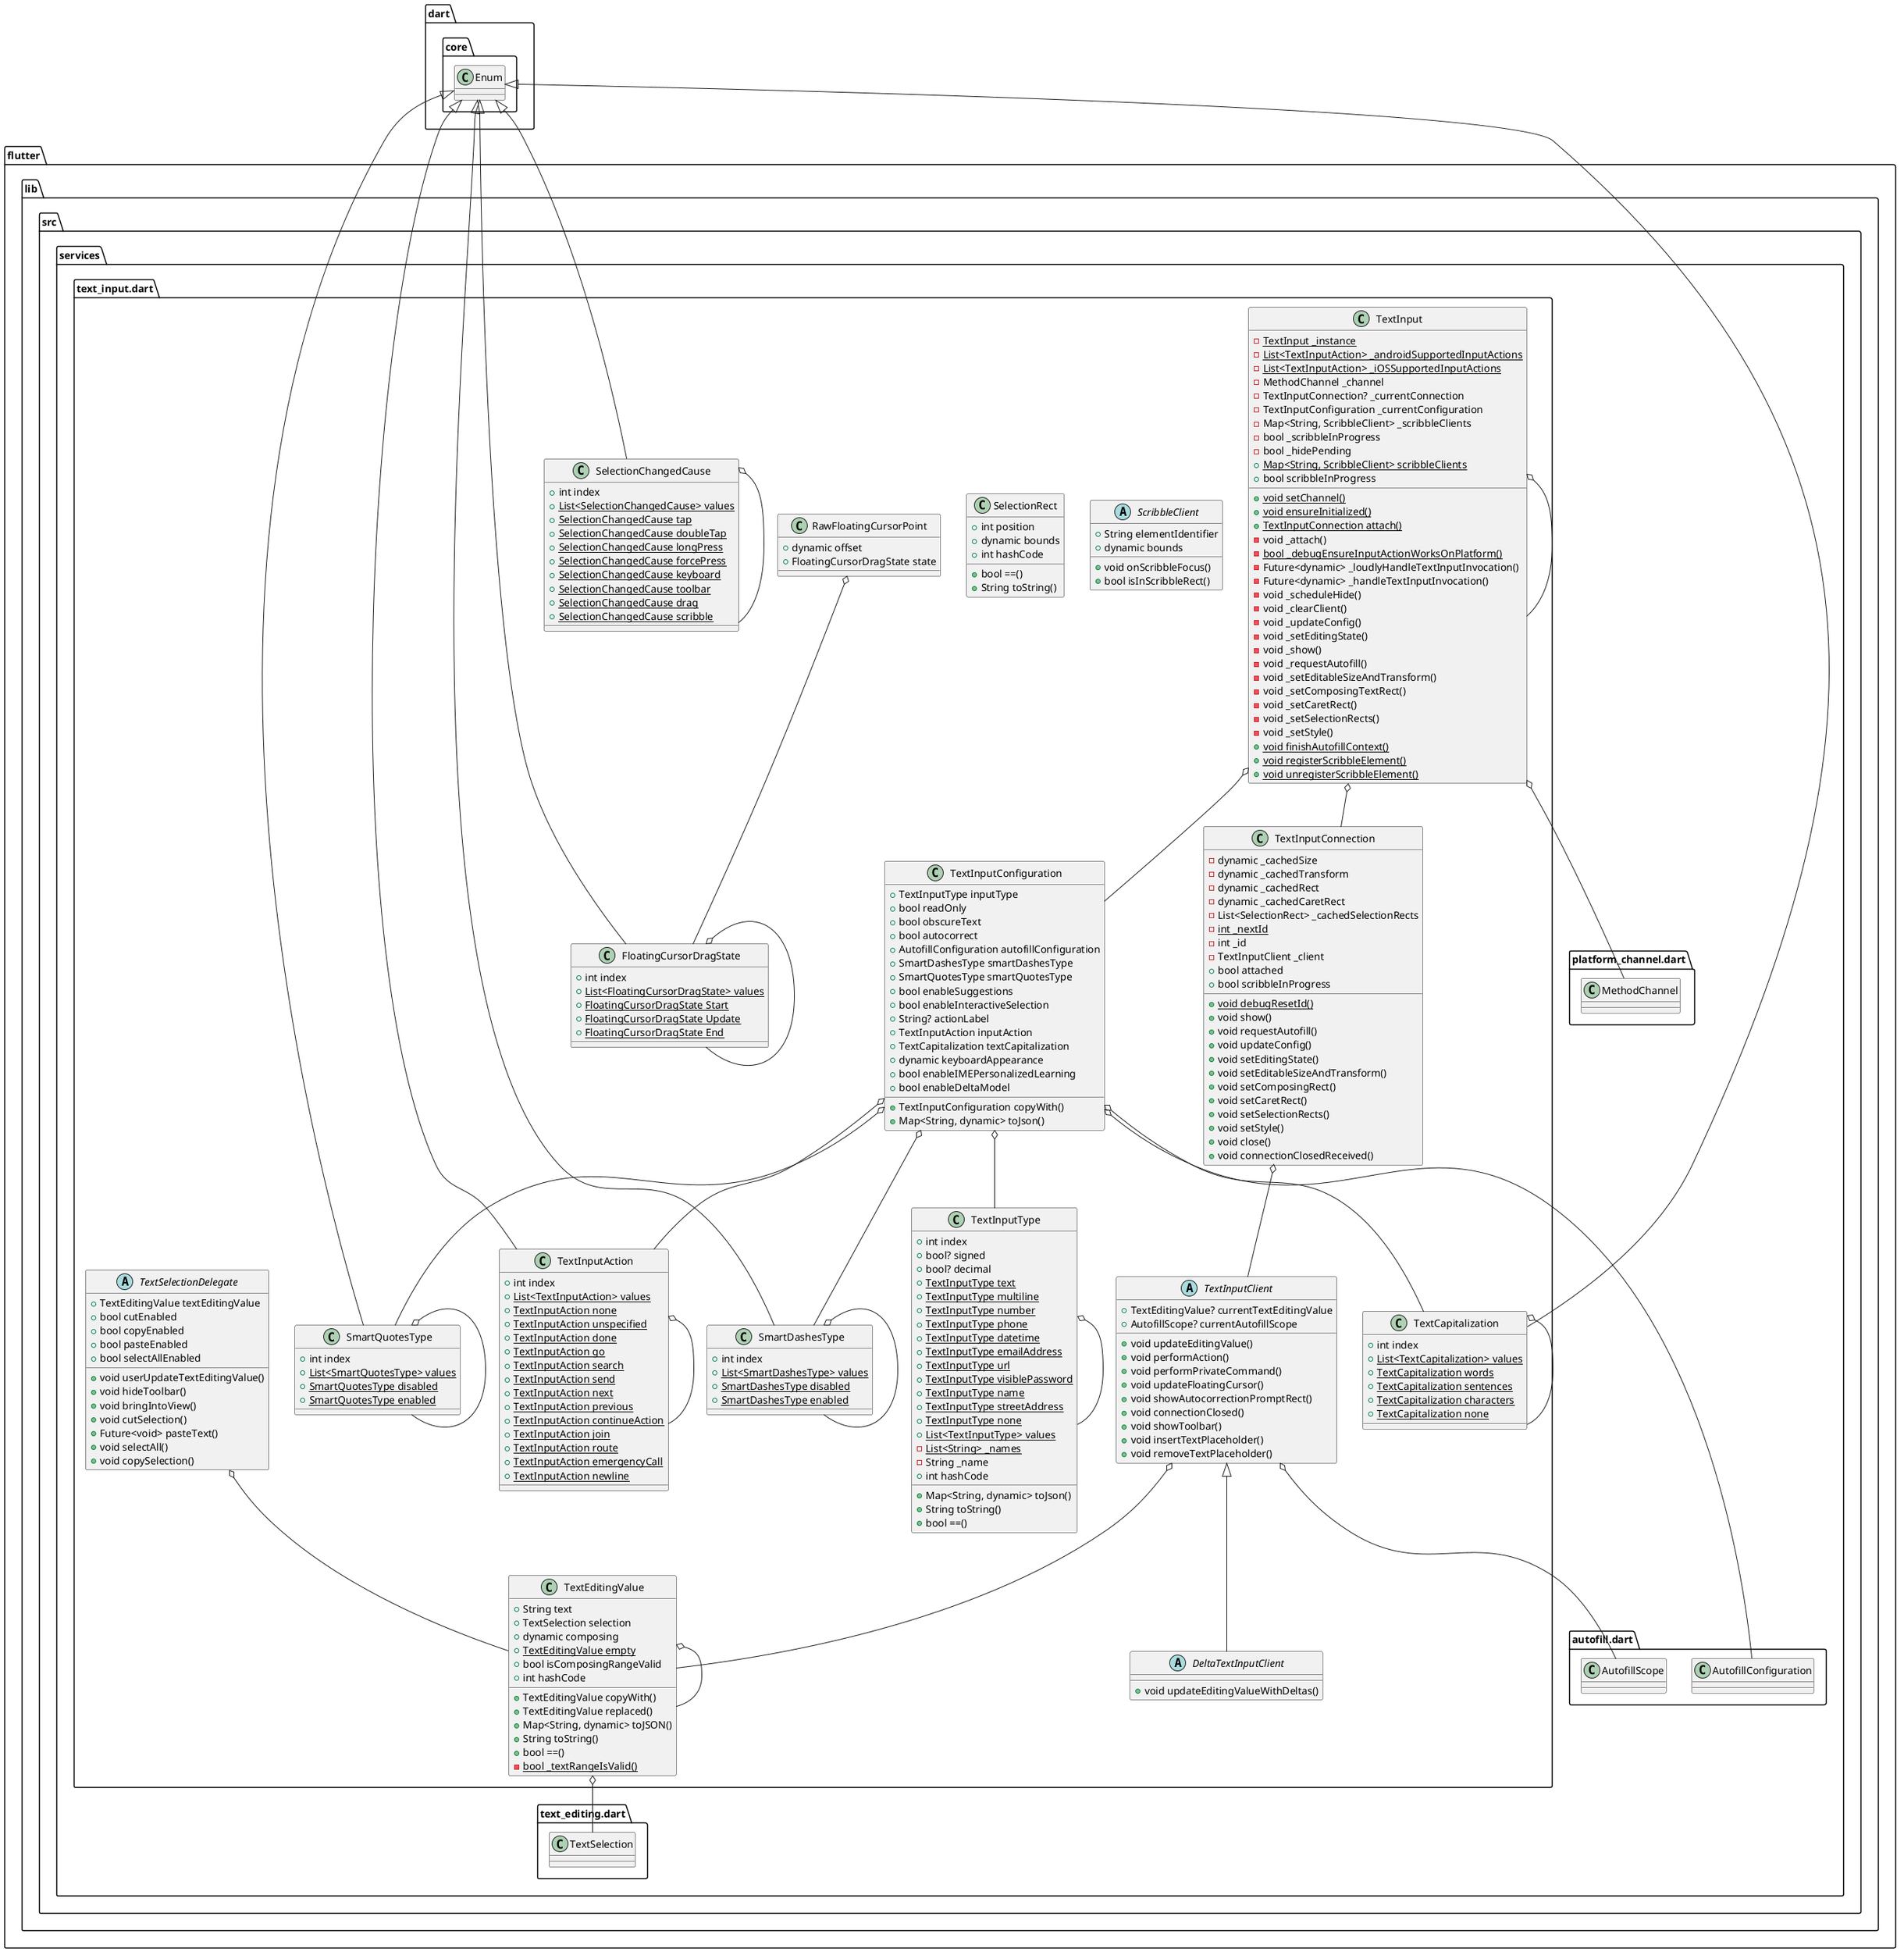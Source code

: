 @startuml
set namespaceSeparator ::

class "flutter::lib::src::services::text_input.dart::TextInputType" {
  +int index
  +bool? signed
  +bool? decimal
  {static} +TextInputType text
  {static} +TextInputType multiline
  {static} +TextInputType number
  {static} +TextInputType phone
  {static} +TextInputType datetime
  {static} +TextInputType emailAddress
  {static} +TextInputType url
  {static} +TextInputType visiblePassword
  {static} +TextInputType name
  {static} +TextInputType streetAddress
  {static} +TextInputType none
  {static} +List<TextInputType> values
  {static} -List<String> _names
  -String _name
  +int hashCode
  +Map<String, dynamic> toJson()
  +String toString()
  +bool ==()
}

"flutter::lib::src::services::text_input.dart::TextInputType" o-- "flutter::lib::src::services::text_input.dart::TextInputType"

class "flutter::lib::src::services::text_input.dart::TextInputConfiguration" {
  +TextInputType inputType
  +bool readOnly
  +bool obscureText
  +bool autocorrect
  +AutofillConfiguration autofillConfiguration
  +SmartDashesType smartDashesType
  +SmartQuotesType smartQuotesType
  +bool enableSuggestions
  +bool enableInteractiveSelection
  +String? actionLabel
  +TextInputAction inputAction
  +TextCapitalization textCapitalization
  +dynamic keyboardAppearance
  +bool enableIMEPersonalizedLearning
  +bool enableDeltaModel
  +TextInputConfiguration copyWith()
  +Map<String, dynamic> toJson()
}

"flutter::lib::src::services::text_input.dart::TextInputConfiguration" o-- "flutter::lib::src::services::text_input.dart::TextInputType"
"flutter::lib::src::services::text_input.dart::TextInputConfiguration" o-- "flutter::lib::src::services::autofill.dart::AutofillConfiguration"
"flutter::lib::src::services::text_input.dart::TextInputConfiguration" o-- "flutter::lib::src::services::text_input.dart::SmartDashesType"
"flutter::lib::src::services::text_input.dart::TextInputConfiguration" o-- "flutter::lib::src::services::text_input.dart::SmartQuotesType"
"flutter::lib::src::services::text_input.dart::TextInputConfiguration" o-- "flutter::lib::src::services::text_input.dart::TextInputAction"
"flutter::lib::src::services::text_input.dart::TextInputConfiguration" o-- "flutter::lib::src::services::text_input.dart::TextCapitalization"

class "flutter::lib::src::services::text_input.dart::RawFloatingCursorPoint" {
  +dynamic offset
  +FloatingCursorDragState state
}

"flutter::lib::src::services::text_input.dart::RawFloatingCursorPoint" o-- "flutter::lib::src::services::text_input.dart::FloatingCursorDragState"

class "flutter::lib::src::services::text_input.dart::TextEditingValue" {
  +String text
  +TextSelection selection
  +dynamic composing
  {static} +TextEditingValue empty
  +bool isComposingRangeValid
  +int hashCode
  +TextEditingValue copyWith()
  +TextEditingValue replaced()
  +Map<String, dynamic> toJSON()
  +String toString()
  +bool ==()
  {static} -bool _textRangeIsValid()
}

"flutter::lib::src::services::text_input.dart::TextEditingValue" o-- "flutter::lib::src::services::text_editing.dart::TextSelection"
"flutter::lib::src::services::text_input.dart::TextEditingValue" o-- "flutter::lib::src::services::text_input.dart::TextEditingValue"

abstract class "flutter::lib::src::services::text_input.dart::ScribbleClient" {
  +String elementIdentifier
  +dynamic bounds
  +void onScribbleFocus()
  +bool isInScribbleRect()
}

class "flutter::lib::src::services::text_input.dart::SelectionRect" {
  +int position
  +dynamic bounds
  +int hashCode
  +bool ==()
  +String toString()
}

class "flutter::lib::src::services::text_input.dart::TextInputConnection" {
  -dynamic _cachedSize
  -dynamic _cachedTransform
  -dynamic _cachedRect
  -dynamic _cachedCaretRect
  -List<SelectionRect> _cachedSelectionRects
  {static} -int _nextId
  -int _id
  -TextInputClient _client
  +bool attached
  +bool scribbleInProgress
  {static} +void debugResetId()
  +void show()
  +void requestAutofill()
  +void updateConfig()
  +void setEditingState()
  +void setEditableSizeAndTransform()
  +void setComposingRect()
  +void setCaretRect()
  +void setSelectionRects()
  +void setStyle()
  +void close()
  +void connectionClosedReceived()
}

"flutter::lib::src::services::text_input.dart::TextInputConnection" o-- "flutter::lib::src::services::text_input.dart::TextInputClient"

class "flutter::lib::src::services::text_input.dart::TextInput" {
  {static} -TextInput _instance
  {static} -List<TextInputAction> _androidSupportedInputActions
  {static} -List<TextInputAction> _iOSSupportedInputActions
  -MethodChannel _channel
  -TextInputConnection? _currentConnection
  -TextInputConfiguration _currentConfiguration
  -Map<String, ScribbleClient> _scribbleClients
  -bool _scribbleInProgress
  -bool _hidePending
  {static} +Map<String, ScribbleClient> scribbleClients
  +bool scribbleInProgress
  {static} +void setChannel()
  {static} +void ensureInitialized()
  {static} +TextInputConnection attach()
  -void _attach()
  {static} -bool _debugEnsureInputActionWorksOnPlatform()
  -Future<dynamic> _loudlyHandleTextInputInvocation()
  -Future<dynamic> _handleTextInputInvocation()
  -void _scheduleHide()
  -void _clearClient()
  -void _updateConfig()
  -void _setEditingState()
  -void _show()
  -void _requestAutofill()
  -void _setEditableSizeAndTransform()
  -void _setComposingTextRect()
  -void _setCaretRect()
  -void _setSelectionRects()
  -void _setStyle()
  {static} +void finishAutofillContext()
  {static} +void registerScribbleElement()
  {static} +void unregisterScribbleElement()
}

"flutter::lib::src::services::text_input.dart::TextInput" o-- "flutter::lib::src::services::text_input.dart::TextInput"
"flutter::lib::src::services::text_input.dart::TextInput" o-- "flutter::lib::src::services::platform_channel.dart::MethodChannel"
"flutter::lib::src::services::text_input.dart::TextInput" o-- "flutter::lib::src::services::text_input.dart::TextInputConnection"
"flutter::lib::src::services::text_input.dart::TextInput" o-- "flutter::lib::src::services::text_input.dart::TextInputConfiguration"

class "flutter::lib::src::services::text_input.dart::SmartDashesType" {
  +int index
  {static} +List<SmartDashesType> values
  {static} +SmartDashesType disabled
  {static} +SmartDashesType enabled
}

"flutter::lib::src::services::text_input.dart::SmartDashesType" o-- "flutter::lib::src::services::text_input.dart::SmartDashesType"
"dart::core::Enum" <|-- "flutter::lib::src::services::text_input.dart::SmartDashesType"

class "flutter::lib::src::services::text_input.dart::SmartQuotesType" {
  +int index
  {static} +List<SmartQuotesType> values
  {static} +SmartQuotesType disabled
  {static} +SmartQuotesType enabled
}

"flutter::lib::src::services::text_input.dart::SmartQuotesType" o-- "flutter::lib::src::services::text_input.dart::SmartQuotesType"
"dart::core::Enum" <|-- "flutter::lib::src::services::text_input.dart::SmartQuotesType"

class "flutter::lib::src::services::text_input.dart::TextInputAction" {
  +int index
  {static} +List<TextInputAction> values
  {static} +TextInputAction none
  {static} +TextInputAction unspecified
  {static} +TextInputAction done
  {static} +TextInputAction go
  {static} +TextInputAction search
  {static} +TextInputAction send
  {static} +TextInputAction next
  {static} +TextInputAction previous
  {static} +TextInputAction continueAction
  {static} +TextInputAction join
  {static} +TextInputAction route
  {static} +TextInputAction emergencyCall
  {static} +TextInputAction newline
}

"flutter::lib::src::services::text_input.dart::TextInputAction" o-- "flutter::lib::src::services::text_input.dart::TextInputAction"
"dart::core::Enum" <|-- "flutter::lib::src::services::text_input.dart::TextInputAction"

class "flutter::lib::src::services::text_input.dart::TextCapitalization" {
  +int index
  {static} +List<TextCapitalization> values
  {static} +TextCapitalization words
  {static} +TextCapitalization sentences
  {static} +TextCapitalization characters
  {static} +TextCapitalization none
}

"flutter::lib::src::services::text_input.dart::TextCapitalization" o-- "flutter::lib::src::services::text_input.dart::TextCapitalization"
"dart::core::Enum" <|-- "flutter::lib::src::services::text_input.dart::TextCapitalization"

class "flutter::lib::src::services::text_input.dart::FloatingCursorDragState" {
  +int index
  {static} +List<FloatingCursorDragState> values
  {static} +FloatingCursorDragState Start
  {static} +FloatingCursorDragState Update
  {static} +FloatingCursorDragState End
}

"flutter::lib::src::services::text_input.dart::FloatingCursorDragState" o-- "flutter::lib::src::services::text_input.dart::FloatingCursorDragState"
"dart::core::Enum" <|-- "flutter::lib::src::services::text_input.dart::FloatingCursorDragState"

class "flutter::lib::src::services::text_input.dart::SelectionChangedCause" {
  +int index
  {static} +List<SelectionChangedCause> values
  {static} +SelectionChangedCause tap
  {static} +SelectionChangedCause doubleTap
  {static} +SelectionChangedCause longPress
  {static} +SelectionChangedCause forcePress
  {static} +SelectionChangedCause keyboard
  {static} +SelectionChangedCause toolbar
  {static} +SelectionChangedCause drag
  {static} +SelectionChangedCause scribble
}

"flutter::lib::src::services::text_input.dart::SelectionChangedCause" o-- "flutter::lib::src::services::text_input.dart::SelectionChangedCause"
"dart::core::Enum" <|-- "flutter::lib::src::services::text_input.dart::SelectionChangedCause"

abstract class "flutter::lib::src::services::text_input.dart::TextSelectionDelegate" {
  +TextEditingValue textEditingValue
  +bool cutEnabled
  +bool copyEnabled
  +bool pasteEnabled
  +bool selectAllEnabled
  +void userUpdateTextEditingValue()
  +void hideToolbar()
  +void bringIntoView()
  +void cutSelection()
  +Future<void> pasteText()
  +void selectAll()
  +void copySelection()
}

"flutter::lib::src::services::text_input.dart::TextSelectionDelegate" o-- "flutter::lib::src::services::text_input.dart::TextEditingValue"

abstract class "flutter::lib::src::services::text_input.dart::TextInputClient" {
  +TextEditingValue? currentTextEditingValue
  +AutofillScope? currentAutofillScope
  +void updateEditingValue()
  +void performAction()
  +void performPrivateCommand()
  +void updateFloatingCursor()
  +void showAutocorrectionPromptRect()
  +void connectionClosed()
  +void showToolbar()
  +void insertTextPlaceholder()
  +void removeTextPlaceholder()
}

"flutter::lib::src::services::text_input.dart::TextInputClient" o-- "flutter::lib::src::services::text_input.dart::TextEditingValue"
"flutter::lib::src::services::text_input.dart::TextInputClient" o-- "flutter::lib::src::services::autofill.dart::AutofillScope"

abstract class "flutter::lib::src::services::text_input.dart::DeltaTextInputClient" {
  +void updateEditingValueWithDeltas()
}

"flutter::lib::src::services::text_input.dart::TextInputClient" <|-- "flutter::lib::src::services::text_input.dart::DeltaTextInputClient"


@enduml